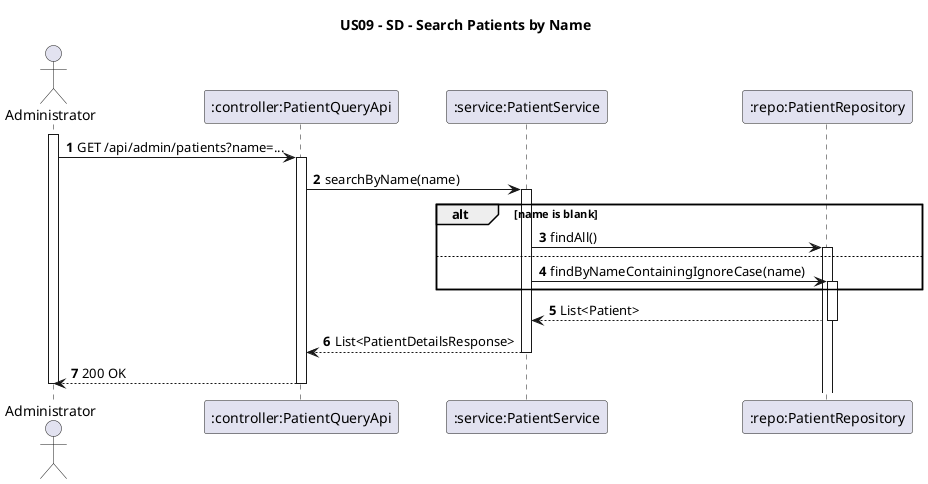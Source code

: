 @startuml
title US09 - SD - Search Patients by Name
autoactivate on
autonumber

actor "Administrator"
participant ":controller:PatientQueryApi" as PatientQueryApi
participant ":service:PatientService" as PatientService
participant ":repo:PatientRepository" as PatientRepository

activate Administrator

Administrator -> PatientQueryApi : GET /api/admin/patients?name=...

PatientQueryApi -> PatientService : searchByName(name)

alt name is blank
    PatientService -> PatientRepository : findAll()
else
    PatientService -> PatientRepository : findByNameContainingIgnoreCase(name)
end

PatientRepository --> PatientService : List<Patient>
PatientService --> PatientQueryApi : List<PatientDetailsResponse>
PatientQueryApi --> Administrator : 200 OK

deactivate Administrator
@enduml

